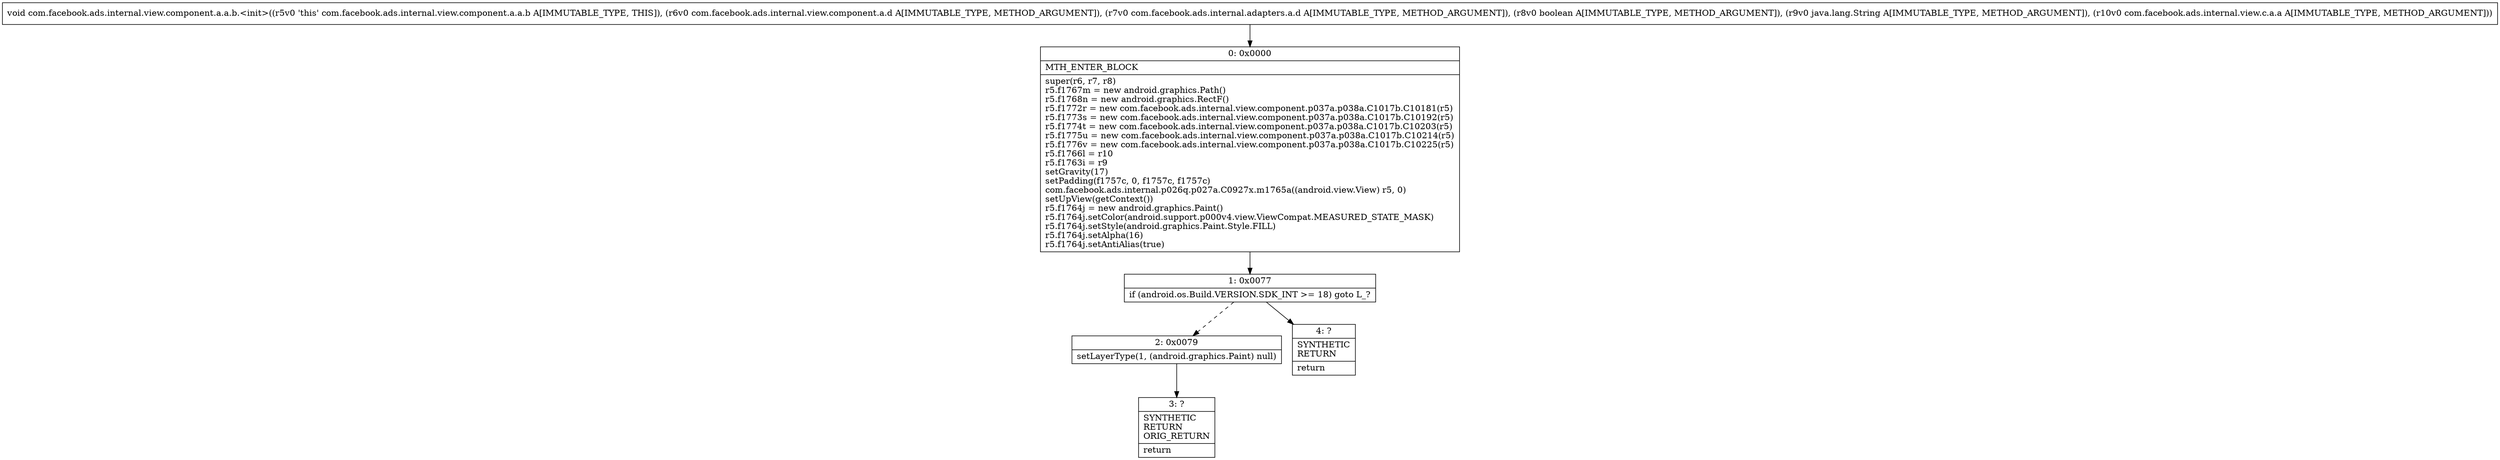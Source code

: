 digraph "CFG forcom.facebook.ads.internal.view.component.a.a.b.\<init\>(Lcom\/facebook\/ads\/internal\/view\/component\/a\/d;Lcom\/facebook\/ads\/internal\/adapters\/a\/d;ZLjava\/lang\/String;Lcom\/facebook\/ads\/internal\/view\/c\/a\/a;)V" {
Node_0 [shape=record,label="{0\:\ 0x0000|MTH_ENTER_BLOCK\l|super(r6, r7, r8)\lr5.f1767m = new android.graphics.Path()\lr5.f1768n = new android.graphics.RectF()\lr5.f1772r = new com.facebook.ads.internal.view.component.p037a.p038a.C1017b.C10181(r5)\lr5.f1773s = new com.facebook.ads.internal.view.component.p037a.p038a.C1017b.C10192(r5)\lr5.f1774t = new com.facebook.ads.internal.view.component.p037a.p038a.C1017b.C10203(r5)\lr5.f1775u = new com.facebook.ads.internal.view.component.p037a.p038a.C1017b.C10214(r5)\lr5.f1776v = new com.facebook.ads.internal.view.component.p037a.p038a.C1017b.C10225(r5)\lr5.f1766l = r10\lr5.f1763i = r9\lsetGravity(17)\lsetPadding(f1757c, 0, f1757c, f1757c)\lcom.facebook.ads.internal.p026q.p027a.C0927x.m1765a((android.view.View) r5, 0)\lsetUpView(getContext())\lr5.f1764j = new android.graphics.Paint()\lr5.f1764j.setColor(android.support.p000v4.view.ViewCompat.MEASURED_STATE_MASK)\lr5.f1764j.setStyle(android.graphics.Paint.Style.FILL)\lr5.f1764j.setAlpha(16)\lr5.f1764j.setAntiAlias(true)\l}"];
Node_1 [shape=record,label="{1\:\ 0x0077|if (android.os.Build.VERSION.SDK_INT \>= 18) goto L_?\l}"];
Node_2 [shape=record,label="{2\:\ 0x0079|setLayerType(1, (android.graphics.Paint) null)\l}"];
Node_3 [shape=record,label="{3\:\ ?|SYNTHETIC\lRETURN\lORIG_RETURN\l|return\l}"];
Node_4 [shape=record,label="{4\:\ ?|SYNTHETIC\lRETURN\l|return\l}"];
MethodNode[shape=record,label="{void com.facebook.ads.internal.view.component.a.a.b.\<init\>((r5v0 'this' com.facebook.ads.internal.view.component.a.a.b A[IMMUTABLE_TYPE, THIS]), (r6v0 com.facebook.ads.internal.view.component.a.d A[IMMUTABLE_TYPE, METHOD_ARGUMENT]), (r7v0 com.facebook.ads.internal.adapters.a.d A[IMMUTABLE_TYPE, METHOD_ARGUMENT]), (r8v0 boolean A[IMMUTABLE_TYPE, METHOD_ARGUMENT]), (r9v0 java.lang.String A[IMMUTABLE_TYPE, METHOD_ARGUMENT]), (r10v0 com.facebook.ads.internal.view.c.a.a A[IMMUTABLE_TYPE, METHOD_ARGUMENT])) }"];
MethodNode -> Node_0;
Node_0 -> Node_1;
Node_1 -> Node_2[style=dashed];
Node_1 -> Node_4;
Node_2 -> Node_3;
}

